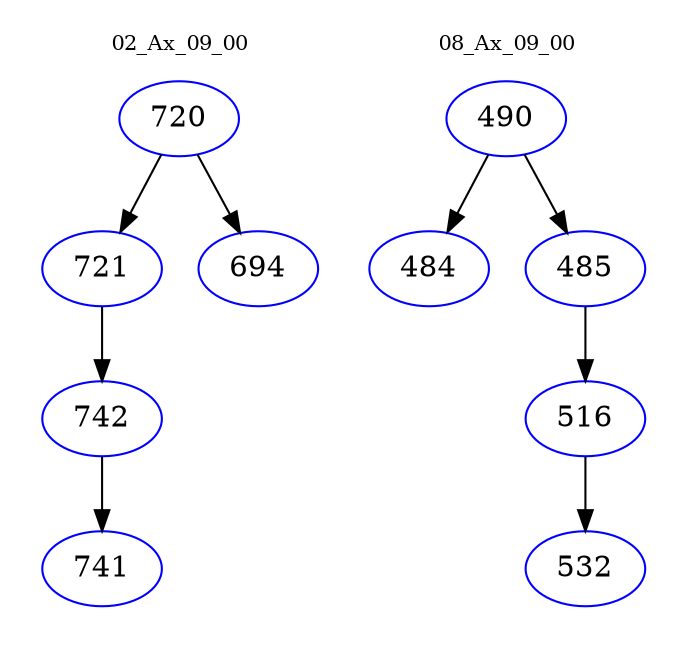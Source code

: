 digraph{
subgraph cluster_0 {
color = white
label = "02_Ax_09_00";
fontsize=10;
T0_720 [label="720", color="blue"]
T0_720 -> T0_721 [color="black"]
T0_721 [label="721", color="blue"]
T0_721 -> T0_742 [color="black"]
T0_742 [label="742", color="blue"]
T0_742 -> T0_741 [color="black"]
T0_741 [label="741", color="blue"]
T0_720 -> T0_694 [color="black"]
T0_694 [label="694", color="blue"]
}
subgraph cluster_1 {
color = white
label = "08_Ax_09_00";
fontsize=10;
T1_490 [label="490", color="blue"]
T1_490 -> T1_484 [color="black"]
T1_484 [label="484", color="blue"]
T1_490 -> T1_485 [color="black"]
T1_485 [label="485", color="blue"]
T1_485 -> T1_516 [color="black"]
T1_516 [label="516", color="blue"]
T1_516 -> T1_532 [color="black"]
T1_532 [label="532", color="blue"]
}
}

